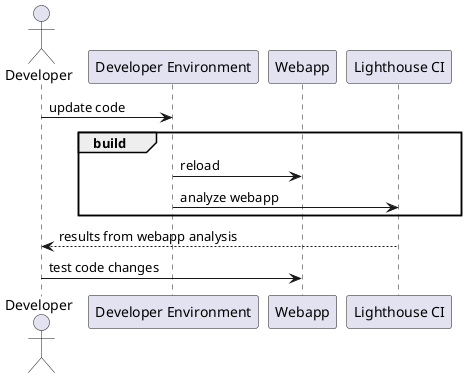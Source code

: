 @startuml
actor "Developer" as dev
participant "Developer Environment" as devtools
participant "Webapp" as app
participant "Lighthouse CI" as lh

dev -> devtools : update code
group build
    devtools -> app : reload
    devtools -> lh : analyze webapp
end

lh --> dev : results from webapp analysis
dev -> app : test code changes

@enduml